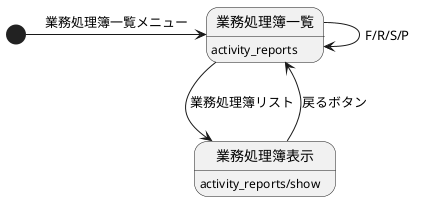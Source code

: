 @startuml 業務処理簿
[*] -> 業務処理簿一覧: 業務処理簿一覧メニュー

業務処理簿一覧 --> 業務処理簿表示: 業務処理簿リスト
業務処理簿表示 --> 業務処理簿一覧: 戻るボタン

業務処理簿一覧 --> 業務処理簿一覧: F/R/S/P

業務処理簿一覧: activity_reports
業務処理簿表示: activity_reports/show
@enduml
